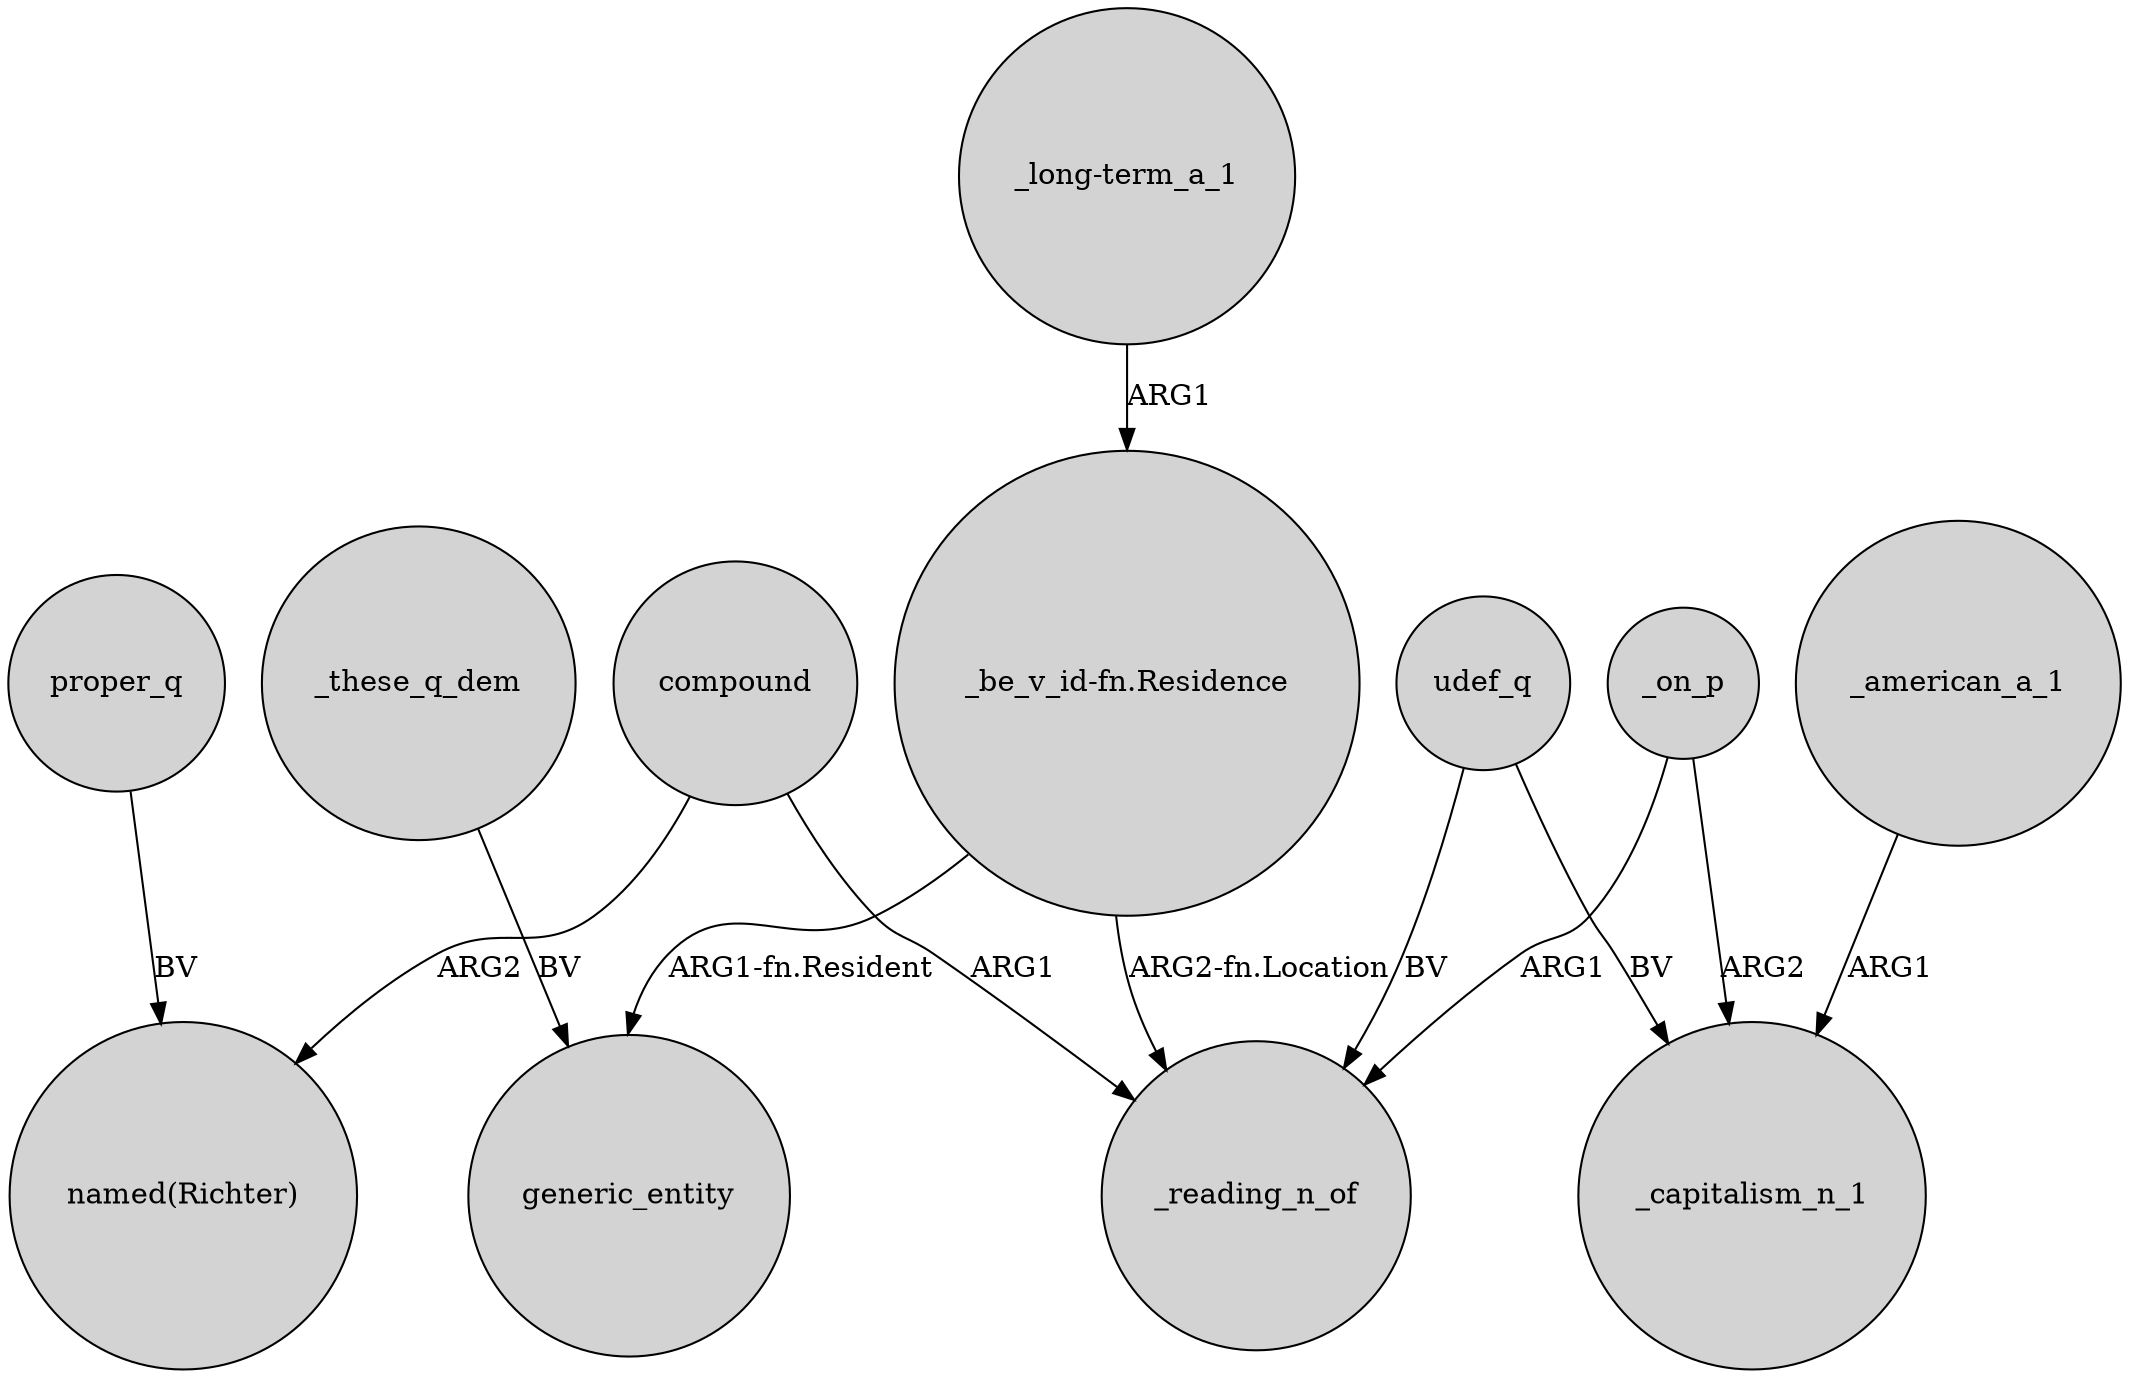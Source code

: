 digraph {
	node [shape=circle style=filled]
	udef_q -> _reading_n_of [label=BV]
	compound -> _reading_n_of [label=ARG1]
	_american_a_1 -> _capitalism_n_1 [label=ARG1]
	"_be_v_id-fn.Residence" -> generic_entity [label="ARG1-fn.Resident"]
	"_long-term_a_1" -> "_be_v_id-fn.Residence" [label=ARG1]
	proper_q -> "named(Richter)" [label=BV]
	udef_q -> _capitalism_n_1 [label=BV]
	_on_p -> _capitalism_n_1 [label=ARG2]
	_these_q_dem -> generic_entity [label=BV]
	_on_p -> _reading_n_of [label=ARG1]
	"_be_v_id-fn.Residence" -> _reading_n_of [label="ARG2-fn.Location"]
	compound -> "named(Richter)" [label=ARG2]
}
